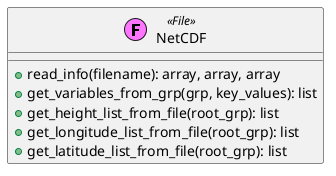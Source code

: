 @startuml
!$file = "(F,#ff75ff) File"
class NetCDF  <<$file>>{
    + read_info(filename): array, array, array
    + get_variables_from_grp(grp, key_values): list
    + get_height_list_from_file(root_grp): list
    + get_longitude_list_from_file(root_grp): list
    + get_latitude_list_from_file(root_grp): list
}
@enduml